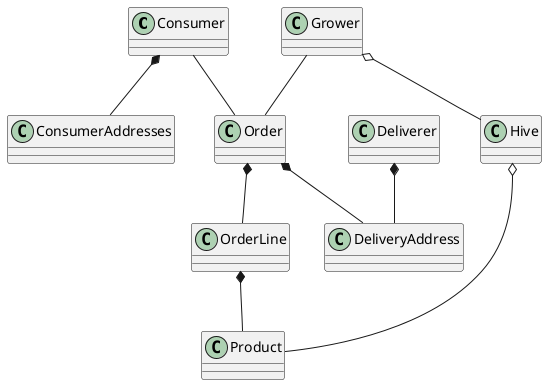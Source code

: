 @startuml
class Consumer
class ConsumerAddresses

class Grower
class Hive
class Deliverer


class DeliveryAddress

Together {
class Order
class OrderLine
class Product
}

Together {
class DeliveryAddress
class Deliverer
}

Consumer *-- ConsumerAddresses
Grower o-- Hive

Order *-- OrderLine

Hive o-- Product

OrderLine *-- Product

Consumer -- Order

Grower -- Order

Order *-- DeliveryAddress

Deliverer *-- DeliveryAddress




@enduml